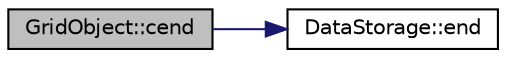 digraph "GridObject::cend"
{
 // LATEX_PDF_SIZE
  edge [fontname="Helvetica",fontsize="10",labelfontname="Helvetica",labelfontsize="10"];
  node [fontname="Helvetica",fontsize="10",shape=record];
  rankdir="LR";
  Node1 [label="GridObject::cend",height=0.2,width=0.4,color="black", fillcolor="grey75", style="filled", fontcolor="black",tooltip=" "];
  Node1 -> Node2 [color="midnightblue",fontsize="10",style="solid",fontname="Helvetica"];
  Node2 [label="DataStorage::end",height=0.2,width=0.4,color="black", fillcolor="white", style="filled",URL="$class_data_storage.html#ad5798355a01c470615b2b1b0fb489c49",tooltip=" "];
}

